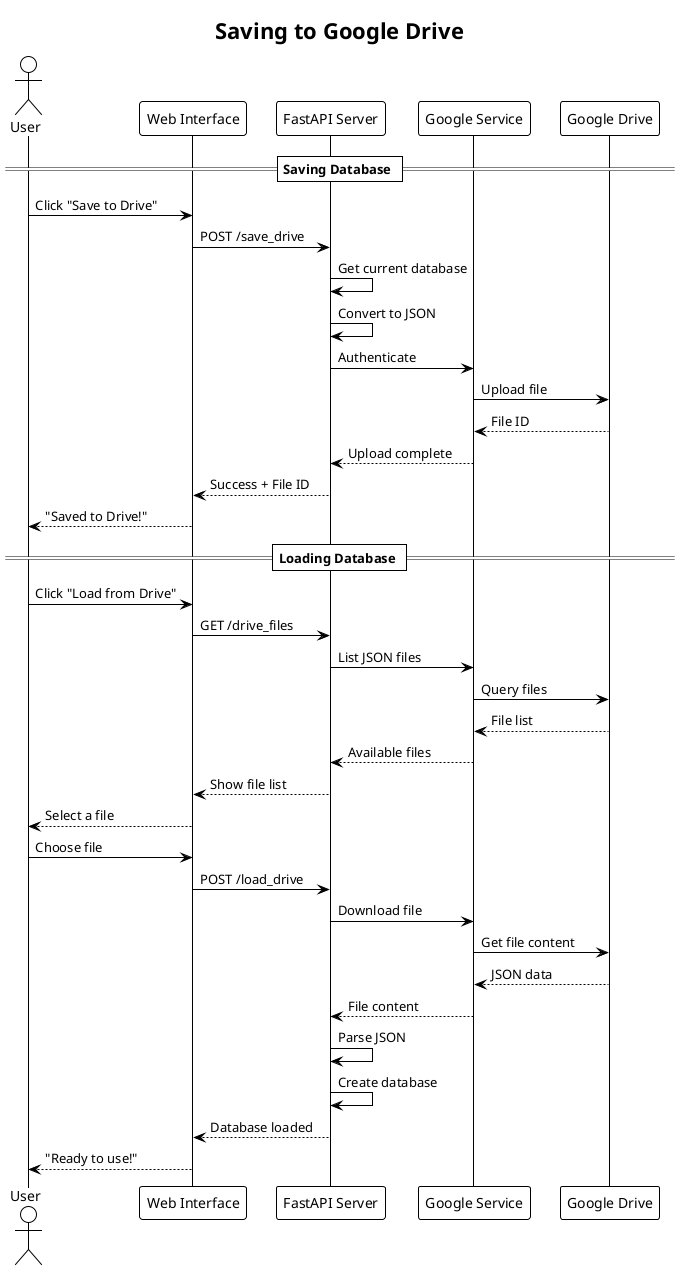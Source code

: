 @startuml sequence_google
!theme plain
title Saving to Google Drive

actor User
participant "Web Interface" as UI
participant "FastAPI Server" as API
participant "Google Service" as GService
participant "Google Drive" as Drive

== Saving Database ==

User -> UI: Click "Save to Drive"
UI -> API: POST /save_drive

API -> API: Get current database
API -> API: Convert to JSON

API -> GService: Authenticate

GService -> Drive: Upload file
Drive --> GService: File ID
GService --> API: Upload complete

API --> UI: Success + File ID
UI --> User: "Saved to Drive!"

== Loading Database ==

User -> UI: Click "Load from Drive"
UI -> API: GET /drive_files

API -> GService: List JSON files
GService -> Drive: Query files
Drive --> GService: File list
GService --> API: Available files

API --> UI: Show file list
UI --> User: Select a file

User -> UI: Choose file
UI -> API: POST /load_drive

API -> GService: Download file
GService -> Drive: Get file content
Drive --> GService: JSON data
GService --> API: File content

API -> API: Parse JSON
API -> API: Create database

API --> UI: Database loaded
UI --> User: "Ready to use!"

@enduml